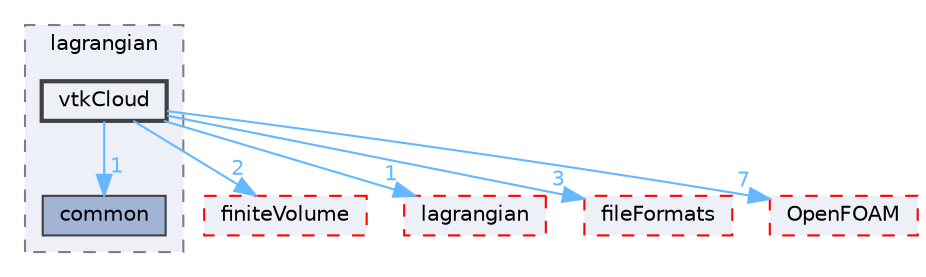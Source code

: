 digraph "src/functionObjects/lagrangian/vtkCloud"
{
 // LATEX_PDF_SIZE
  bgcolor="transparent";
  edge [fontname=Helvetica,fontsize=10,labelfontname=Helvetica,labelfontsize=10];
  node [fontname=Helvetica,fontsize=10,shape=box,height=0.2,width=0.4];
  compound=true
  subgraph clusterdir_d9814129caaca576fbd52a4e4170397d {
    graph [ bgcolor="#edf0f7", pencolor="grey50", label="lagrangian", fontname=Helvetica,fontsize=10 style="filled,dashed", URL="dir_d9814129caaca576fbd52a4e4170397d.html",tooltip=""]
  dir_0c34342a8f18e857bd6881f9f906f4bb [label="common", fillcolor="#a2b4d6", color="grey25", style="filled", URL="dir_0c34342a8f18e857bd6881f9f906f4bb.html",tooltip=""];
  dir_5a47723f759a5f4b92fdd0196743f934 [label="vtkCloud", fillcolor="#edf0f7", color="grey25", style="filled,bold", URL="dir_5a47723f759a5f4b92fdd0196743f934.html",tooltip=""];
  }
  dir_9bd15774b555cf7259a6fa18f99fe99b [label="finiteVolume", fillcolor="#edf0f7", color="red", style="filled,dashed", URL="dir_9bd15774b555cf7259a6fa18f99fe99b.html",tooltip=""];
  dir_f8c25efc4b6f6a8502a42d5af7554d23 [label="lagrangian", fillcolor="#edf0f7", color="red", style="filled,dashed", URL="dir_f8c25efc4b6f6a8502a42d5af7554d23.html",tooltip=""];
  dir_b05602f37bb521a7142c0a3e200b5f35 [label="fileFormats", fillcolor="#edf0f7", color="red", style="filled,dashed", URL="dir_b05602f37bb521a7142c0a3e200b5f35.html",tooltip=""];
  dir_c5473ff19b20e6ec4dfe5c310b3778a8 [label="OpenFOAM", fillcolor="#edf0f7", color="red", style="filled,dashed", URL="dir_c5473ff19b20e6ec4dfe5c310b3778a8.html",tooltip=""];
  dir_5a47723f759a5f4b92fdd0196743f934->dir_0c34342a8f18e857bd6881f9f906f4bb [headlabel="1", labeldistance=1.5 headhref="dir_004316_000554.html" href="dir_004316_000554.html" color="steelblue1" fontcolor="steelblue1"];
  dir_5a47723f759a5f4b92fdd0196743f934->dir_9bd15774b555cf7259a6fa18f99fe99b [headlabel="2", labeldistance=1.5 headhref="dir_004316_001387.html" href="dir_004316_001387.html" color="steelblue1" fontcolor="steelblue1"];
  dir_5a47723f759a5f4b92fdd0196743f934->dir_b05602f37bb521a7142c0a3e200b5f35 [headlabel="3", labeldistance=1.5 headhref="dir_004316_001353.html" href="dir_004316_001353.html" color="steelblue1" fontcolor="steelblue1"];
  dir_5a47723f759a5f4b92fdd0196743f934->dir_c5473ff19b20e6ec4dfe5c310b3778a8 [headlabel="7", labeldistance=1.5 headhref="dir_004316_002695.html" href="dir_004316_002695.html" color="steelblue1" fontcolor="steelblue1"];
  dir_5a47723f759a5f4b92fdd0196743f934->dir_f8c25efc4b6f6a8502a42d5af7554d23 [headlabel="1", labeldistance=1.5 headhref="dir_004316_002071.html" href="dir_004316_002071.html" color="steelblue1" fontcolor="steelblue1"];
}
